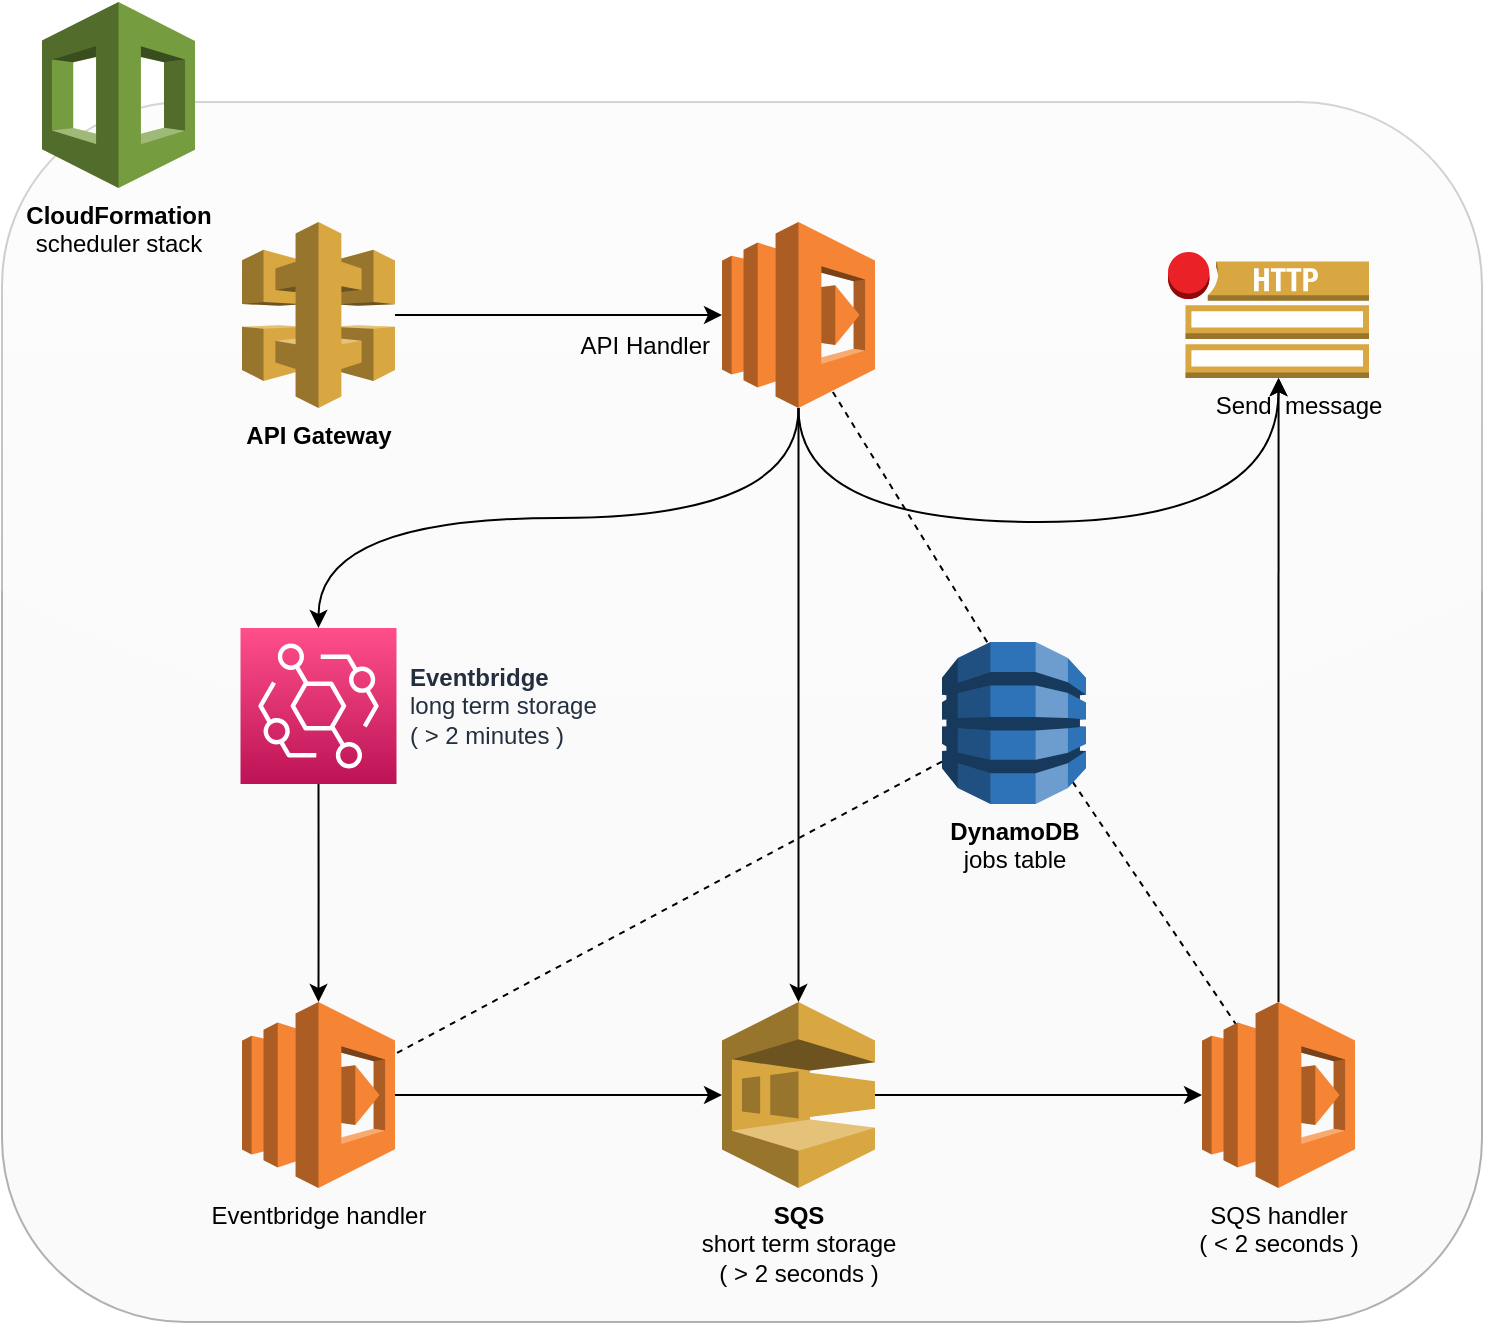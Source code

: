 <mxfile version="20.3.0" type="device"><diagram id="cLcQ_WK6XLqudwRvijz_" name="Page-1"><mxGraphModel dx="1102" dy="1854" grid="1" gridSize="10" guides="1" tooltips="1" connect="1" arrows="1" fold="1" page="1" pageScale="1" pageWidth="850" pageHeight="1100" math="0" shadow="0"><root><mxCell id="0"/><mxCell id="1" parent="0"/><mxCell id="jGDlSFS93aU38P0sYPqK-28" value="" style="rounded=1;whiteSpace=wrap;html=1;shadow=0;fillColor=#f5f5f5;fontColor=#333333;strokeColor=#666666;opacity=50;glass=1;sketch=0;" parent="1" vertex="1"><mxGeometry x="30" y="-50" width="740" height="610" as="geometry"/></mxCell><mxCell id="8xEAlOCyIxjKSrpJnyCj-4" style="edgeStyle=orthogonalEdgeStyle;rounded=0;orthogonalLoop=1;jettySize=auto;html=1;exitX=0.5;exitY=1;exitDx=0;exitDy=0;exitPerimeter=0;" edge="1" parent="1" source="jGDlSFS93aU38P0sYPqK-4" target="8xEAlOCyIxjKSrpJnyCj-2"><mxGeometry relative="1" as="geometry"/></mxCell><mxCell id="jGDlSFS93aU38P0sYPqK-12" style="edgeStyle=orthogonalEdgeStyle;curved=1;rounded=0;orthogonalLoop=1;jettySize=auto;html=1;entryX=0;entryY=0.5;entryDx=0;entryDy=0;entryPerimeter=0;" parent="1" source="jGDlSFS93aU38P0sYPqK-1" target="jGDlSFS93aU38P0sYPqK-5" edge="1"><mxGeometry relative="1" as="geometry"/></mxCell><mxCell id="jGDlSFS93aU38P0sYPqK-1" value="&lt;b&gt;SQS&lt;br&gt;&lt;/b&gt;short term storage&lt;br&gt;( &amp;gt; 2 seconds )" style="outlineConnect=0;dashed=0;verticalLabelPosition=bottom;verticalAlign=top;align=center;html=1;shape=mxgraph.aws3.sqs;fillColor=#D9A741;gradientColor=none;" parent="1" vertex="1"><mxGeometry x="390" y="400" width="76.5" height="93" as="geometry"/></mxCell><mxCell id="jGDlSFS93aU38P0sYPqK-18" style="edgeStyle=orthogonalEdgeStyle;curved=1;rounded=0;orthogonalLoop=1;jettySize=auto;html=1;exitX=0.5;exitY=1;exitDx=0;exitDy=0;exitPerimeter=0;entryX=0.5;entryY=0;entryDx=0;entryDy=0;entryPerimeter=0;" parent="1" source="jGDlSFS93aU38P0sYPqK-2" target="jGDlSFS93aU38P0sYPqK-4" edge="1"><mxGeometry relative="1" as="geometry"/></mxCell><mxCell id="jGDlSFS93aU38P0sYPqK-19" style="edgeStyle=orthogonalEdgeStyle;curved=1;rounded=0;orthogonalLoop=1;jettySize=auto;html=1;exitX=0.5;exitY=1;exitDx=0;exitDy=0;exitPerimeter=0;entryX=0.5;entryY=0;entryDx=0;entryDy=0;entryPerimeter=0;" parent="1" source="jGDlSFS93aU38P0sYPqK-2" target="jGDlSFS93aU38P0sYPqK-1" edge="1"><mxGeometry relative="1" as="geometry"/></mxCell><mxCell id="jGDlSFS93aU38P0sYPqK-29" style="edgeStyle=orthogonalEdgeStyle;curved=1;rounded=0;orthogonalLoop=1;jettySize=auto;html=1;exitX=0.5;exitY=1;exitDx=0;exitDy=0;exitPerimeter=0;entryX=0.55;entryY=1;entryDx=0;entryDy=0;entryPerimeter=0;" parent="1" source="jGDlSFS93aU38P0sYPqK-2" target="jGDlSFS93aU38P0sYPqK-20" edge="1"><mxGeometry relative="1" as="geometry"><Array as="points"><mxPoint x="428" y="160"/><mxPoint x="668" y="160"/></Array></mxGeometry></mxCell><mxCell id="jGDlSFS93aU38P0sYPqK-10" style="edgeStyle=orthogonalEdgeStyle;curved=1;rounded=0;orthogonalLoop=1;jettySize=auto;html=1;" parent="1" source="jGDlSFS93aU38P0sYPqK-3" target="jGDlSFS93aU38P0sYPqK-2" edge="1"><mxGeometry relative="1" as="geometry"/></mxCell><mxCell id="jGDlSFS93aU38P0sYPqK-3" value="&lt;b&gt;API Gateway&lt;/b&gt;" style="outlineConnect=0;dashed=0;verticalLabelPosition=bottom;verticalAlign=top;align=center;html=1;shape=mxgraph.aws3.api_gateway;fillColor=#D9A741;gradientColor=none;" parent="1" vertex="1"><mxGeometry x="150" y="10" width="76.5" height="93" as="geometry"/></mxCell><mxCell id="jGDlSFS93aU38P0sYPqK-23" style="edgeStyle=orthogonalEdgeStyle;curved=1;rounded=0;orthogonalLoop=1;jettySize=auto;html=1;entryX=0;entryY=0.5;entryDx=0;entryDy=0;entryPerimeter=0;" parent="1" source="8xEAlOCyIxjKSrpJnyCj-2" target="jGDlSFS93aU38P0sYPqK-1" edge="1"><mxGeometry relative="1" as="geometry"/></mxCell><mxCell id="jGDlSFS93aU38P0sYPqK-4" value="&lt;b&gt;Eventbridge&lt;br&gt;&lt;/b&gt;long term storage&lt;br&gt;( &amp;gt; 2 minutes )" style="sketch=0;points=[[0,0,0],[0.25,0,0],[0.5,0,0],[0.75,0,0],[1,0,0],[0,1,0],[0.25,1,0],[0.5,1,0],[0.75,1,0],[1,1,0],[0,0.25,0],[0,0.5,0],[0,0.75,0],[1,0.25,0],[1,0.5,0],[1,0.75,0]];outlineConnect=0;fontColor=#232F3E;gradientColor=#FF4F8B;gradientDirection=north;fillColor=#BC1356;strokeColor=#ffffff;dashed=0;verticalLabelPosition=middle;verticalAlign=middle;align=left;html=1;fontSize=12;fontStyle=0;aspect=fixed;shape=mxgraph.aws4.resourceIcon;resIcon=mxgraph.aws4.eventbridge;labelPosition=right;spacingLeft=5;" parent="1" vertex="1"><mxGeometry x="149.25" y="213" width="78" height="78" as="geometry"/></mxCell><mxCell id="jGDlSFS93aU38P0sYPqK-22" style="edgeStyle=orthogonalEdgeStyle;curved=1;rounded=0;orthogonalLoop=1;jettySize=auto;html=1;exitX=0.5;exitY=0;exitDx=0;exitDy=0;exitPerimeter=0;entryX=0.55;entryY=1;entryDx=0;entryDy=0;entryPerimeter=0;" parent="1" source="jGDlSFS93aU38P0sYPqK-5" target="jGDlSFS93aU38P0sYPqK-20" edge="1"><mxGeometry relative="1" as="geometry"/></mxCell><mxCell id="jGDlSFS93aU38P0sYPqK-20" value="&amp;nbsp; &amp;nbsp; &amp;nbsp; &amp;nbsp; &amp;nbsp;Send&amp;nbsp; message" style="outlineConnect=0;dashed=0;verticalLabelPosition=bottom;verticalAlign=top;align=center;html=1;shape=mxgraph.aws3.http_notification;fillColor=#D9A741;gradientColor=none;" parent="1" vertex="1"><mxGeometry x="613" y="25" width="100.5" height="63" as="geometry"/></mxCell><mxCell id="8xEAlOCyIxjKSrpJnyCj-5" style="rounded=0;orthogonalLoop=1;jettySize=auto;html=1;endArrow=none;endFill=0;dashed=1;entryX=0.523;entryY=0.645;entryDx=0;entryDy=0;entryPerimeter=0;exitX=0.708;exitY=0.568;exitDx=0;exitDy=0;exitPerimeter=0;" edge="1" parent="1" source="8xEAlOCyIxjKSrpJnyCj-1" target="jGDlSFS93aU38P0sYPqK-2"><mxGeometry relative="1" as="geometry"/></mxCell><mxCell id="8xEAlOCyIxjKSrpJnyCj-6" style="edgeStyle=none;rounded=0;orthogonalLoop=1;jettySize=auto;html=1;dashed=1;endArrow=none;endFill=0;" edge="1" parent="1" source="8xEAlOCyIxjKSrpJnyCj-1" target="8xEAlOCyIxjKSrpJnyCj-2"><mxGeometry relative="1" as="geometry"/></mxCell><mxCell id="8xEAlOCyIxjKSrpJnyCj-7" style="edgeStyle=none;rounded=0;orthogonalLoop=1;jettySize=auto;html=1;dashed=1;endArrow=none;endFill=0;exitX=0.861;exitY=0.802;exitDx=0;exitDy=0;exitPerimeter=0;entryX=0.379;entryY=0.312;entryDx=0;entryDy=0;entryPerimeter=0;" edge="1" parent="1" source="8xEAlOCyIxjKSrpJnyCj-1" target="jGDlSFS93aU38P0sYPqK-5"><mxGeometry relative="1" as="geometry"/></mxCell><mxCell id="8xEAlOCyIxjKSrpJnyCj-2" value="Eventbridge handler" style="outlineConnect=0;dashed=0;verticalLabelPosition=bottom;verticalAlign=top;align=center;html=1;shape=mxgraph.aws3.lambda;fillColor=#F58534;gradientColor=none;" vertex="1" parent="1"><mxGeometry x="150" y="400" width="76.5" height="93" as="geometry"/></mxCell><mxCell id="jGDlSFS93aU38P0sYPqK-5" value="SQS handler&lt;br&gt;( &amp;lt; 2 seconds )" style="outlineConnect=0;dashed=0;verticalLabelPosition=bottom;verticalAlign=top;align=center;html=1;shape=mxgraph.aws3.lambda;fillColor=#F58534;gradientColor=none;sketch=0;shadow=0;" parent="1" vertex="1"><mxGeometry x="630" y="400" width="76.5" height="93" as="geometry"/></mxCell><mxCell id="jGDlSFS93aU38P0sYPqK-2" value="API Handler" style="outlineConnect=0;dashed=0;verticalLabelPosition=middle;verticalAlign=middle;align=right;html=1;shape=mxgraph.aws3.lambda;fillColor=#F58534;gradientColor=none;spacingRight=5;labelPosition=left;spacingLeft=0;spacingBottom=0;spacingTop=30;" parent="1" vertex="1"><mxGeometry x="390" y="10" width="76.5" height="93" as="geometry"/></mxCell><mxCell id="8xEAlOCyIxjKSrpJnyCj-1" value="DynamoDB&lt;span style=&quot;font-weight: normal&quot;&gt;&lt;br&gt;jobs table&lt;/span&gt;" style="outlineConnect=0;dashed=0;verticalLabelPosition=bottom;verticalAlign=top;align=center;html=1;shape=mxgraph.aws3.dynamo_db;fillColor=#2E73B8;gradientColor=none;fontStyle=1" vertex="1" parent="1"><mxGeometry x="500" y="220" width="72" height="81" as="geometry"/></mxCell><mxCell id="8xEAlOCyIxjKSrpJnyCj-8" value="&lt;b&gt;CloudFormation&lt;/b&gt;&lt;br&gt;scheduler stack" style="outlineConnect=0;dashed=0;verticalLabelPosition=bottom;verticalAlign=top;align=center;html=1;shape=mxgraph.aws3.cloudformation;fillColor=#759C3E;gradientColor=none;" vertex="1" parent="1"><mxGeometry x="50" y="-100" width="76.5" height="93" as="geometry"/></mxCell></root></mxGraphModel></diagram></mxfile>